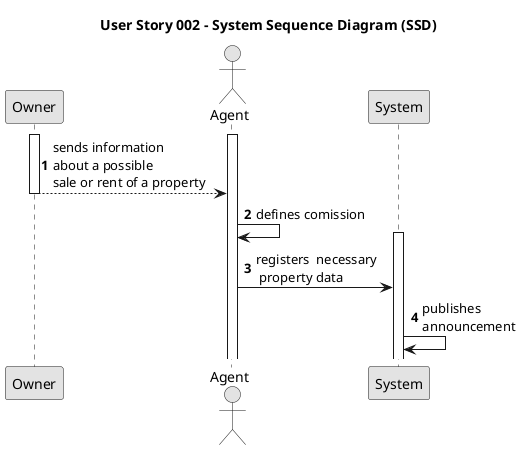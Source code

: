@startuml
skinparam monochrome true
skinparam packageStyle rectangle
skinparam shadowing false

title User Story 002 - System Sequence Diagram (SSD)


autonumber


participant "Owner" as Owner
actor "Agent" as Agent
participant "System" as System

activate Agent
activate Owner


 Owner --> Agent : sends information \nabout a possible\nsale or rent of a property
 deactivate Owner


    Agent-> Agent: defines comission

    activate System

    Agent -> System :registers  necessary\n property data
      System -> System : publishes \nannouncement











@enduml